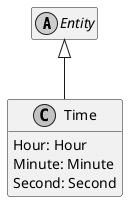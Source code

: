 ﻿@startuml
hide empty members
skinparam monochrome true
skinparam backgroundcolor transparent

abstract class Entity {
}

Entity <|-- Time

class Time {
    Hour: Hour
    Minute: Minute
    Second: Second
}

@enduml
